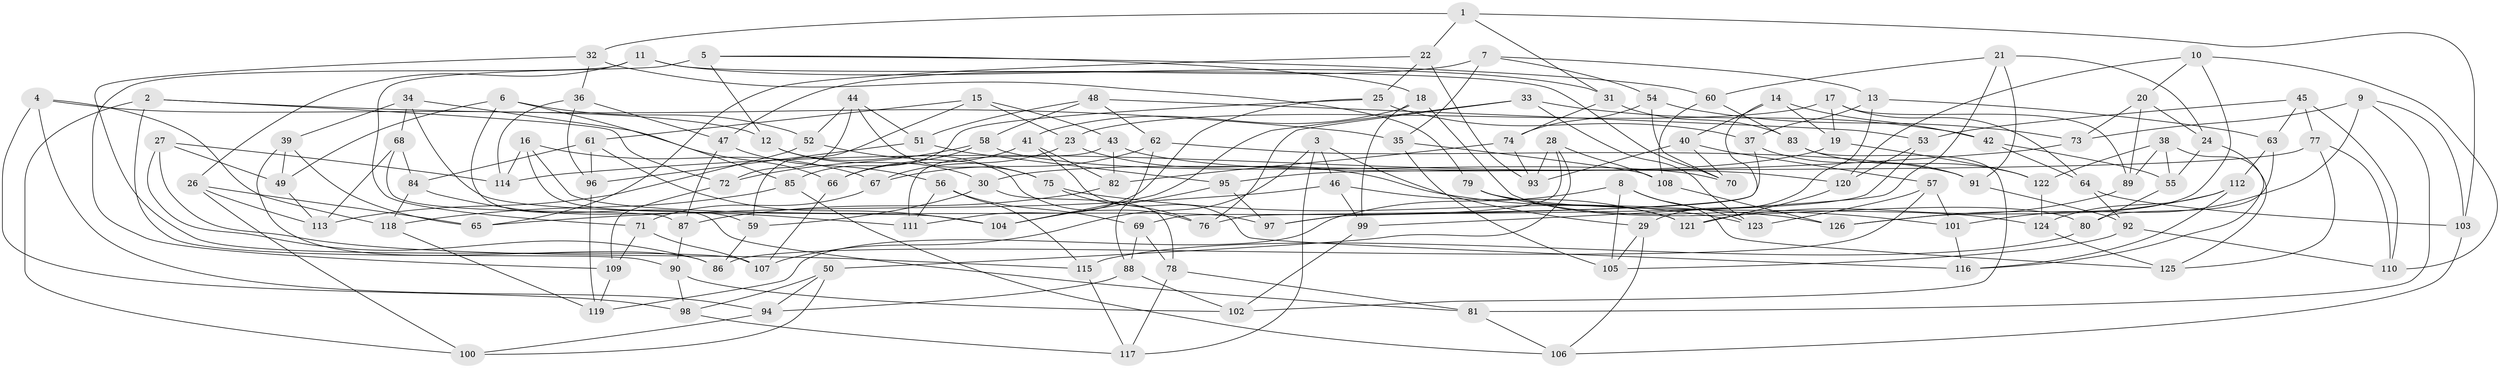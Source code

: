 // Generated by graph-tools (version 1.1) at 2025/38/03/09/25 02:38:03]
// undirected, 126 vertices, 252 edges
graph export_dot {
graph [start="1"]
  node [color=gray90,style=filled];
  1;
  2;
  3;
  4;
  5;
  6;
  7;
  8;
  9;
  10;
  11;
  12;
  13;
  14;
  15;
  16;
  17;
  18;
  19;
  20;
  21;
  22;
  23;
  24;
  25;
  26;
  27;
  28;
  29;
  30;
  31;
  32;
  33;
  34;
  35;
  36;
  37;
  38;
  39;
  40;
  41;
  42;
  43;
  44;
  45;
  46;
  47;
  48;
  49;
  50;
  51;
  52;
  53;
  54;
  55;
  56;
  57;
  58;
  59;
  60;
  61;
  62;
  63;
  64;
  65;
  66;
  67;
  68;
  69;
  70;
  71;
  72;
  73;
  74;
  75;
  76;
  77;
  78;
  79;
  80;
  81;
  82;
  83;
  84;
  85;
  86;
  87;
  88;
  89;
  90;
  91;
  92;
  93;
  94;
  95;
  96;
  97;
  98;
  99;
  100;
  101;
  102;
  103;
  104;
  105;
  106;
  107;
  108;
  109;
  110;
  111;
  112;
  113;
  114;
  115;
  116;
  117;
  118;
  119;
  120;
  121;
  122;
  123;
  124;
  125;
  126;
  1 -- 31;
  1 -- 32;
  1 -- 103;
  1 -- 22;
  2 -- 100;
  2 -- 35;
  2 -- 72;
  2 -- 90;
  3 -- 29;
  3 -- 46;
  3 -- 107;
  3 -- 117;
  4 -- 12;
  4 -- 98;
  4 -- 118;
  4 -- 94;
  5 -- 71;
  5 -- 12;
  5 -- 60;
  5 -- 18;
  6 -- 52;
  6 -- 81;
  6 -- 49;
  6 -- 85;
  7 -- 47;
  7 -- 54;
  7 -- 35;
  7 -- 13;
  8 -- 105;
  8 -- 119;
  8 -- 125;
  8 -- 123;
  9 -- 103;
  9 -- 73;
  9 -- 101;
  9 -- 81;
  10 -- 110;
  10 -- 20;
  10 -- 120;
  10 -- 126;
  11 -- 31;
  11 -- 26;
  11 -- 109;
  11 -- 70;
  12 -- 30;
  12 -- 76;
  13 -- 63;
  13 -- 37;
  13 -- 29;
  14 -- 42;
  14 -- 19;
  14 -- 40;
  14 -- 97;
  15 -- 43;
  15 -- 23;
  15 -- 59;
  15 -- 61;
  16 -- 114;
  16 -- 67;
  16 -- 97;
  16 -- 59;
  17 -- 19;
  17 -- 23;
  17 -- 64;
  17 -- 89;
  18 -- 80;
  18 -- 99;
  18 -- 41;
  19 -- 30;
  19 -- 122;
  20 -- 89;
  20 -- 24;
  20 -- 73;
  21 -- 24;
  21 -- 99;
  21 -- 91;
  21 -- 60;
  22 -- 25;
  22 -- 65;
  22 -- 93;
  23 -- 67;
  23 -- 123;
  24 -- 55;
  24 -- 116;
  25 -- 85;
  25 -- 37;
  25 -- 111;
  26 -- 100;
  26 -- 113;
  26 -- 65;
  27 -- 86;
  27 -- 114;
  27 -- 49;
  27 -- 115;
  28 -- 69;
  28 -- 108;
  28 -- 50;
  28 -- 93;
  29 -- 105;
  29 -- 106;
  30 -- 59;
  30 -- 78;
  31 -- 83;
  31 -- 74;
  32 -- 36;
  32 -- 79;
  32 -- 107;
  33 -- 123;
  33 -- 104;
  33 -- 42;
  33 -- 76;
  34 -- 66;
  34 -- 104;
  34 -- 68;
  34 -- 39;
  35 -- 108;
  35 -- 105;
  36 -- 47;
  36 -- 114;
  36 -- 96;
  37 -- 91;
  37 -- 76;
  38 -- 55;
  38 -- 125;
  38 -- 89;
  38 -- 122;
  39 -- 65;
  39 -- 49;
  39 -- 86;
  40 -- 70;
  40 -- 93;
  40 -- 57;
  41 -- 82;
  41 -- 66;
  41 -- 116;
  42 -- 64;
  42 -- 55;
  43 -- 120;
  43 -- 82;
  43 -- 111;
  44 -- 72;
  44 -- 52;
  44 -- 75;
  44 -- 51;
  45 -- 53;
  45 -- 77;
  45 -- 110;
  45 -- 63;
  46 -- 65;
  46 -- 121;
  46 -- 99;
  47 -- 87;
  47 -- 56;
  48 -- 62;
  48 -- 53;
  48 -- 51;
  48 -- 58;
  49 -- 113;
  50 -- 94;
  50 -- 98;
  50 -- 100;
  51 -- 96;
  51 -- 95;
  52 -- 75;
  52 -- 113;
  53 -- 120;
  53 -- 97;
  54 -- 70;
  54 -- 74;
  54 -- 73;
  55 -- 80;
  56 -- 111;
  56 -- 115;
  56 -- 69;
  57 -- 101;
  57 -- 86;
  57 -- 123;
  58 -- 70;
  58 -- 66;
  58 -- 72;
  59 -- 86;
  60 -- 108;
  60 -- 83;
  61 -- 96;
  61 -- 84;
  61 -- 104;
  62 -- 91;
  62 -- 88;
  62 -- 67;
  63 -- 80;
  63 -- 112;
  64 -- 103;
  64 -- 92;
  66 -- 107;
  67 -- 71;
  68 -- 87;
  68 -- 84;
  68 -- 113;
  69 -- 78;
  69 -- 88;
  71 -- 107;
  71 -- 109;
  72 -- 109;
  73 -- 114;
  74 -- 82;
  74 -- 93;
  75 -- 126;
  75 -- 76;
  77 -- 125;
  77 -- 110;
  77 -- 95;
  78 -- 81;
  78 -- 117;
  79 -- 101;
  79 -- 124;
  79 -- 121;
  80 -- 115;
  81 -- 106;
  82 -- 87;
  83 -- 122;
  83 -- 102;
  84 -- 111;
  84 -- 118;
  85 -- 106;
  85 -- 118;
  87 -- 90;
  88 -- 94;
  88 -- 102;
  89 -- 121;
  90 -- 102;
  90 -- 98;
  91 -- 92;
  92 -- 110;
  92 -- 105;
  94 -- 100;
  95 -- 97;
  95 -- 104;
  96 -- 119;
  98 -- 117;
  99 -- 102;
  101 -- 116;
  103 -- 106;
  108 -- 126;
  109 -- 119;
  112 -- 116;
  112 -- 124;
  112 -- 126;
  115 -- 117;
  118 -- 119;
  120 -- 121;
  122 -- 124;
  124 -- 125;
}
